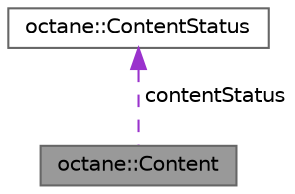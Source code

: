 digraph "octane::Content"
{
 // LATEX_PDF_SIZE
  bgcolor="transparent";
  edge [fontname=Helvetica,fontsize=10,labelfontname=Helvetica,labelfontsize=10];
  node [fontname=Helvetica,fontsize=10,shape=box,height=0.2,width=0.4];
  Node1 [label="octane::Content",height=0.2,width=0.4,color="gray40", fillcolor="grey60", style="filled", fontcolor="black",tooltip="Structure used as result for getContent, has data and ContentStatus."];
  Node2 -> Node1 [dir="back",color="darkorchid3",style="dashed",label=" contentStatus" ];
  Node2 [label="octane::ContentStatus",height=0.2,width=0.4,color="gray40", fillcolor="white", style="filled",URL="$structoctane_1_1_content_status.html",tooltip="Structure used as result for getContentStatus, has the status of Content."];
}
